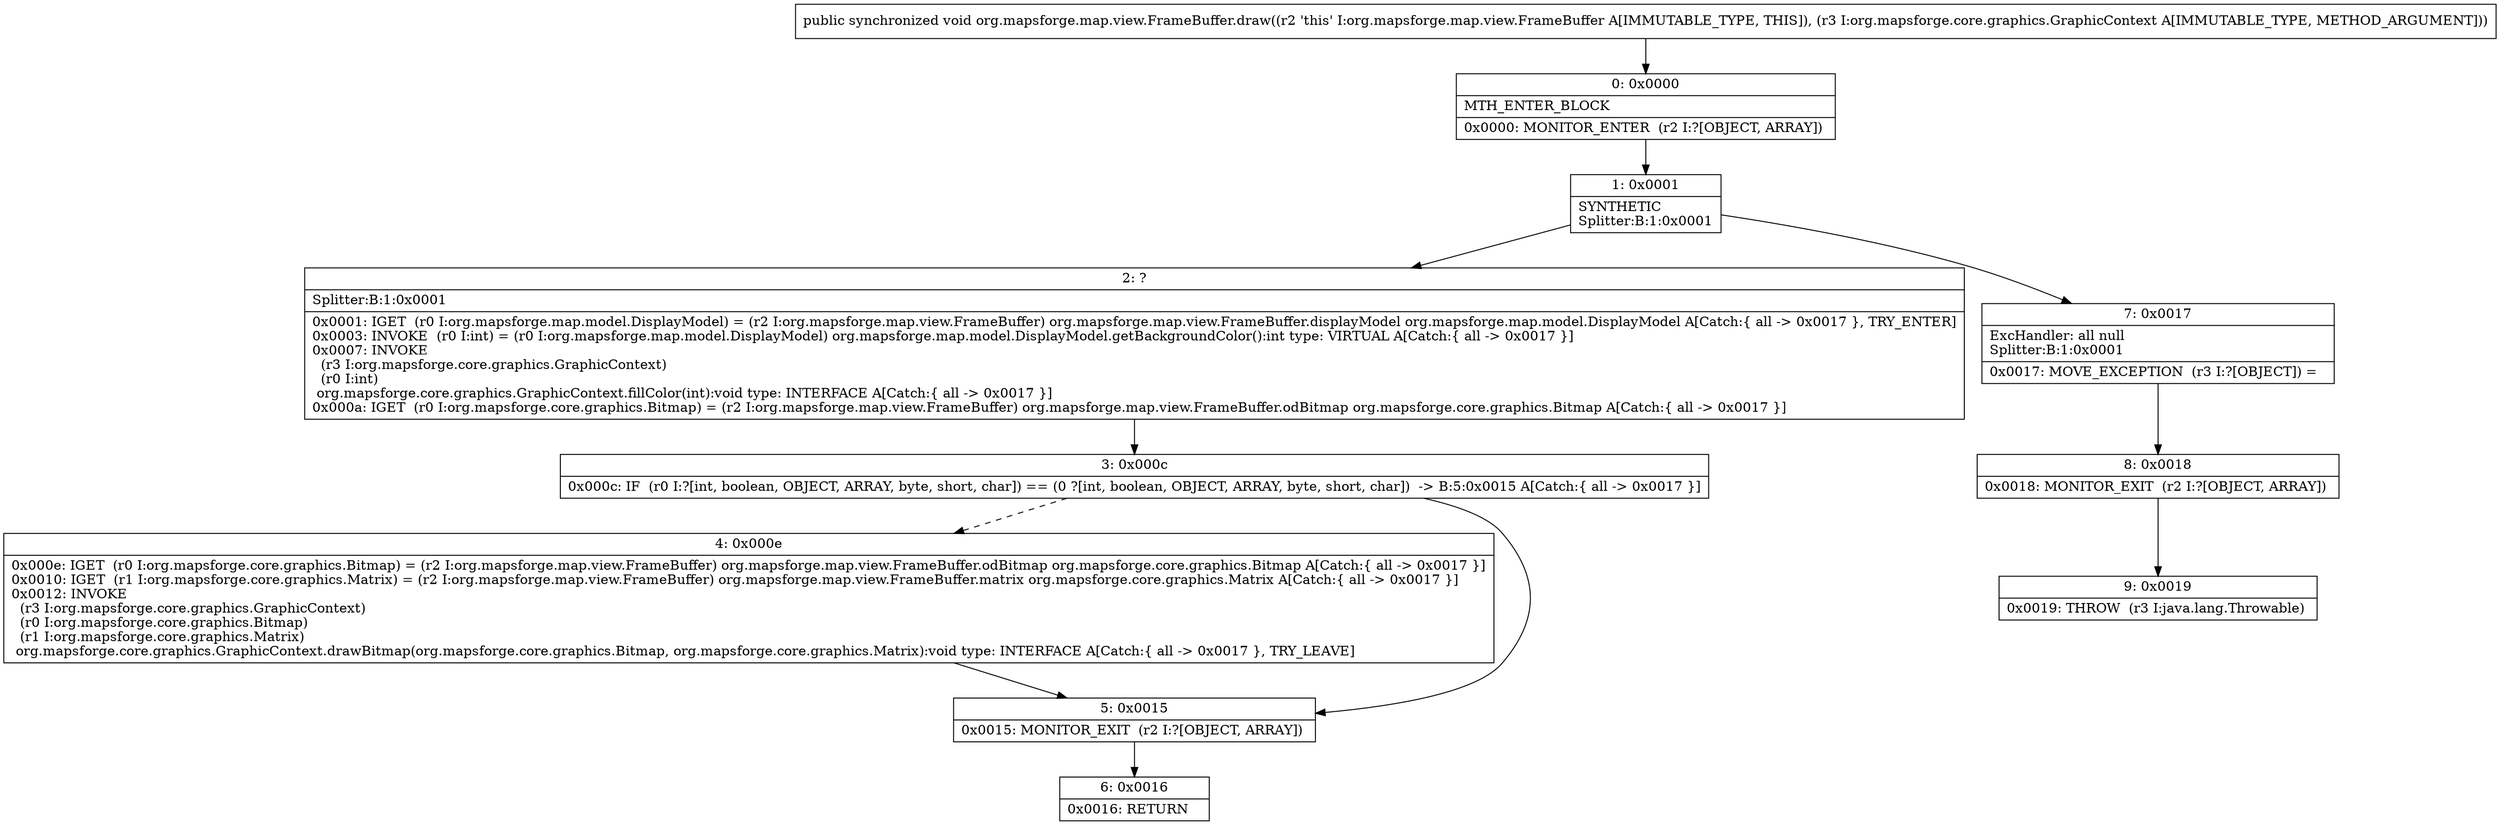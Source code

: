 digraph "CFG fororg.mapsforge.map.view.FrameBuffer.draw(Lorg\/mapsforge\/core\/graphics\/GraphicContext;)V" {
Node_0 [shape=record,label="{0\:\ 0x0000|MTH_ENTER_BLOCK\l|0x0000: MONITOR_ENTER  (r2 I:?[OBJECT, ARRAY]) \l}"];
Node_1 [shape=record,label="{1\:\ 0x0001|SYNTHETIC\lSplitter:B:1:0x0001\l}"];
Node_2 [shape=record,label="{2\:\ ?|Splitter:B:1:0x0001\l|0x0001: IGET  (r0 I:org.mapsforge.map.model.DisplayModel) = (r2 I:org.mapsforge.map.view.FrameBuffer) org.mapsforge.map.view.FrameBuffer.displayModel org.mapsforge.map.model.DisplayModel A[Catch:\{ all \-\> 0x0017 \}, TRY_ENTER]\l0x0003: INVOKE  (r0 I:int) = (r0 I:org.mapsforge.map.model.DisplayModel) org.mapsforge.map.model.DisplayModel.getBackgroundColor():int type: VIRTUAL A[Catch:\{ all \-\> 0x0017 \}]\l0x0007: INVOKE  \l  (r3 I:org.mapsforge.core.graphics.GraphicContext)\l  (r0 I:int)\l org.mapsforge.core.graphics.GraphicContext.fillColor(int):void type: INTERFACE A[Catch:\{ all \-\> 0x0017 \}]\l0x000a: IGET  (r0 I:org.mapsforge.core.graphics.Bitmap) = (r2 I:org.mapsforge.map.view.FrameBuffer) org.mapsforge.map.view.FrameBuffer.odBitmap org.mapsforge.core.graphics.Bitmap A[Catch:\{ all \-\> 0x0017 \}]\l}"];
Node_3 [shape=record,label="{3\:\ 0x000c|0x000c: IF  (r0 I:?[int, boolean, OBJECT, ARRAY, byte, short, char]) == (0 ?[int, boolean, OBJECT, ARRAY, byte, short, char])  \-\> B:5:0x0015 A[Catch:\{ all \-\> 0x0017 \}]\l}"];
Node_4 [shape=record,label="{4\:\ 0x000e|0x000e: IGET  (r0 I:org.mapsforge.core.graphics.Bitmap) = (r2 I:org.mapsforge.map.view.FrameBuffer) org.mapsforge.map.view.FrameBuffer.odBitmap org.mapsforge.core.graphics.Bitmap A[Catch:\{ all \-\> 0x0017 \}]\l0x0010: IGET  (r1 I:org.mapsforge.core.graphics.Matrix) = (r2 I:org.mapsforge.map.view.FrameBuffer) org.mapsforge.map.view.FrameBuffer.matrix org.mapsforge.core.graphics.Matrix A[Catch:\{ all \-\> 0x0017 \}]\l0x0012: INVOKE  \l  (r3 I:org.mapsforge.core.graphics.GraphicContext)\l  (r0 I:org.mapsforge.core.graphics.Bitmap)\l  (r1 I:org.mapsforge.core.graphics.Matrix)\l org.mapsforge.core.graphics.GraphicContext.drawBitmap(org.mapsforge.core.graphics.Bitmap, org.mapsforge.core.graphics.Matrix):void type: INTERFACE A[Catch:\{ all \-\> 0x0017 \}, TRY_LEAVE]\l}"];
Node_5 [shape=record,label="{5\:\ 0x0015|0x0015: MONITOR_EXIT  (r2 I:?[OBJECT, ARRAY]) \l}"];
Node_6 [shape=record,label="{6\:\ 0x0016|0x0016: RETURN   \l}"];
Node_7 [shape=record,label="{7\:\ 0x0017|ExcHandler: all null\lSplitter:B:1:0x0001\l|0x0017: MOVE_EXCEPTION  (r3 I:?[OBJECT]) =  \l}"];
Node_8 [shape=record,label="{8\:\ 0x0018|0x0018: MONITOR_EXIT  (r2 I:?[OBJECT, ARRAY]) \l}"];
Node_9 [shape=record,label="{9\:\ 0x0019|0x0019: THROW  (r3 I:java.lang.Throwable) \l}"];
MethodNode[shape=record,label="{public synchronized void org.mapsforge.map.view.FrameBuffer.draw((r2 'this' I:org.mapsforge.map.view.FrameBuffer A[IMMUTABLE_TYPE, THIS]), (r3 I:org.mapsforge.core.graphics.GraphicContext A[IMMUTABLE_TYPE, METHOD_ARGUMENT])) }"];
MethodNode -> Node_0;
Node_0 -> Node_1;
Node_1 -> Node_2;
Node_1 -> Node_7;
Node_2 -> Node_3;
Node_3 -> Node_4[style=dashed];
Node_3 -> Node_5;
Node_4 -> Node_5;
Node_5 -> Node_6;
Node_7 -> Node_8;
Node_8 -> Node_9;
}

